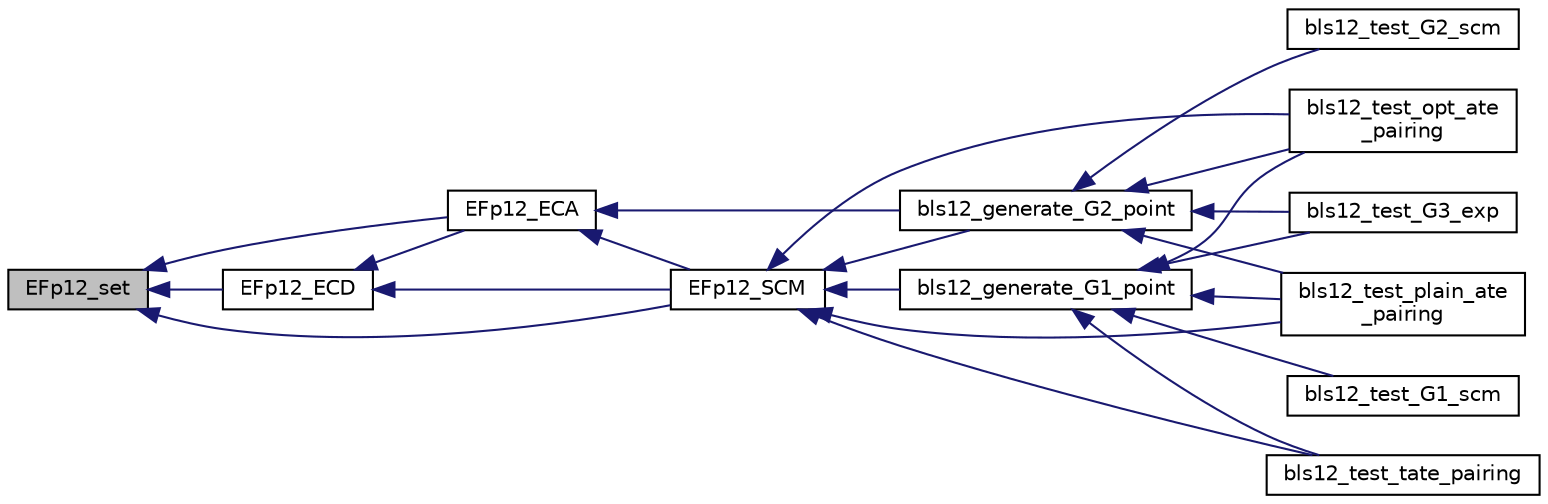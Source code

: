 digraph "EFp12_set"
{
  edge [fontname="Helvetica",fontsize="10",labelfontname="Helvetica",labelfontsize="10"];
  node [fontname="Helvetica",fontsize="10",shape=record];
  rankdir="LR";
  Node96 [label="EFp12_set",height=0.2,width=0.4,color="black", fillcolor="grey75", style="filled", fontcolor="black"];
  Node96 -> Node97 [dir="back",color="midnightblue",fontsize="10",style="solid",fontname="Helvetica"];
  Node97 [label="EFp12_ECA",height=0.2,width=0.4,color="black", fillcolor="white", style="filled",URL="$bn__efp12_8h.html#aa9cc7485b8fda733e5d194e0b658afe4"];
  Node97 -> Node98 [dir="back",color="midnightblue",fontsize="10",style="solid",fontname="Helvetica"];
  Node98 [label="bls12_generate_G2_point",height=0.2,width=0.4,color="black", fillcolor="white", style="filled",URL="$bls12__generate__points_8h.html#ab798368874a1a8365377d05ce9c5c121"];
  Node98 -> Node99 [dir="back",color="midnightblue",fontsize="10",style="solid",fontname="Helvetica"];
  Node99 [label="bls12_test_G2_scm",height=0.2,width=0.4,color="black", fillcolor="white", style="filled",URL="$bls12__test__pairings_8h.html#a34dad243bd99737d4c844dfcd658282a"];
  Node98 -> Node100 [dir="back",color="midnightblue",fontsize="10",style="solid",fontname="Helvetica"];
  Node100 [label="bls12_test_G3_exp",height=0.2,width=0.4,color="black", fillcolor="white", style="filled",URL="$bls12__test__pairings_8h.html#a084d9bc232ef377fb2baa2fdb19686b2"];
  Node98 -> Node101 [dir="back",color="midnightblue",fontsize="10",style="solid",fontname="Helvetica"];
  Node101 [label="bls12_test_opt_ate\l_pairing",height=0.2,width=0.4,color="black", fillcolor="white", style="filled",URL="$bls12__test__pairings_8h.html#a8764956fa4214ba03988afe867f97f67"];
  Node98 -> Node102 [dir="back",color="midnightblue",fontsize="10",style="solid",fontname="Helvetica"];
  Node102 [label="bls12_test_plain_ate\l_pairing",height=0.2,width=0.4,color="black", fillcolor="white", style="filled",URL="$bls12__test__pairings_8h.html#a43b4f11c8806b181213808de80c8dc41"];
  Node97 -> Node103 [dir="back",color="midnightblue",fontsize="10",style="solid",fontname="Helvetica"];
  Node103 [label="EFp12_SCM",height=0.2,width=0.4,color="black", fillcolor="white", style="filled",URL="$bn__efp12_8h.html#a525c20258f15285298ddf9ef3d334a67"];
  Node103 -> Node104 [dir="back",color="midnightblue",fontsize="10",style="solid",fontname="Helvetica"];
  Node104 [label="bls12_generate_G1_point",height=0.2,width=0.4,color="black", fillcolor="white", style="filled",URL="$bls12__generate__points_8h.html#a72ef3b90d050e3eeb5395016e62ceaf1"];
  Node104 -> Node105 [dir="back",color="midnightblue",fontsize="10",style="solid",fontname="Helvetica"];
  Node105 [label="bls12_test_G1_scm",height=0.2,width=0.4,color="black", fillcolor="white", style="filled",URL="$bls12__test__pairings_8h.html#a3c1bc0bfce563a5be5d1c93c4b14ea9a"];
  Node104 -> Node100 [dir="back",color="midnightblue",fontsize="10",style="solid",fontname="Helvetica"];
  Node104 -> Node101 [dir="back",color="midnightblue",fontsize="10",style="solid",fontname="Helvetica"];
  Node104 -> Node102 [dir="back",color="midnightblue",fontsize="10",style="solid",fontname="Helvetica"];
  Node104 -> Node106 [dir="back",color="midnightblue",fontsize="10",style="solid",fontname="Helvetica"];
  Node106 [label="bls12_test_tate_pairing",height=0.2,width=0.4,color="black", fillcolor="white", style="filled",URL="$bls12__test__pairings_8h.html#aab7376446062228691c95fa9ea45da9b"];
  Node103 -> Node98 [dir="back",color="midnightblue",fontsize="10",style="solid",fontname="Helvetica"];
  Node103 -> Node101 [dir="back",color="midnightblue",fontsize="10",style="solid",fontname="Helvetica"];
  Node103 -> Node102 [dir="back",color="midnightblue",fontsize="10",style="solid",fontname="Helvetica"];
  Node103 -> Node106 [dir="back",color="midnightblue",fontsize="10",style="solid",fontname="Helvetica"];
  Node96 -> Node107 [dir="back",color="midnightblue",fontsize="10",style="solid",fontname="Helvetica"];
  Node107 [label="EFp12_ECD",height=0.2,width=0.4,color="black", fillcolor="white", style="filled",URL="$bn__efp12_8h.html#a47a2b437c57858628f6571fa74eaf8a9"];
  Node107 -> Node97 [dir="back",color="midnightblue",fontsize="10",style="solid",fontname="Helvetica"];
  Node107 -> Node103 [dir="back",color="midnightblue",fontsize="10",style="solid",fontname="Helvetica"];
  Node96 -> Node103 [dir="back",color="midnightblue",fontsize="10",style="solid",fontname="Helvetica"];
}
